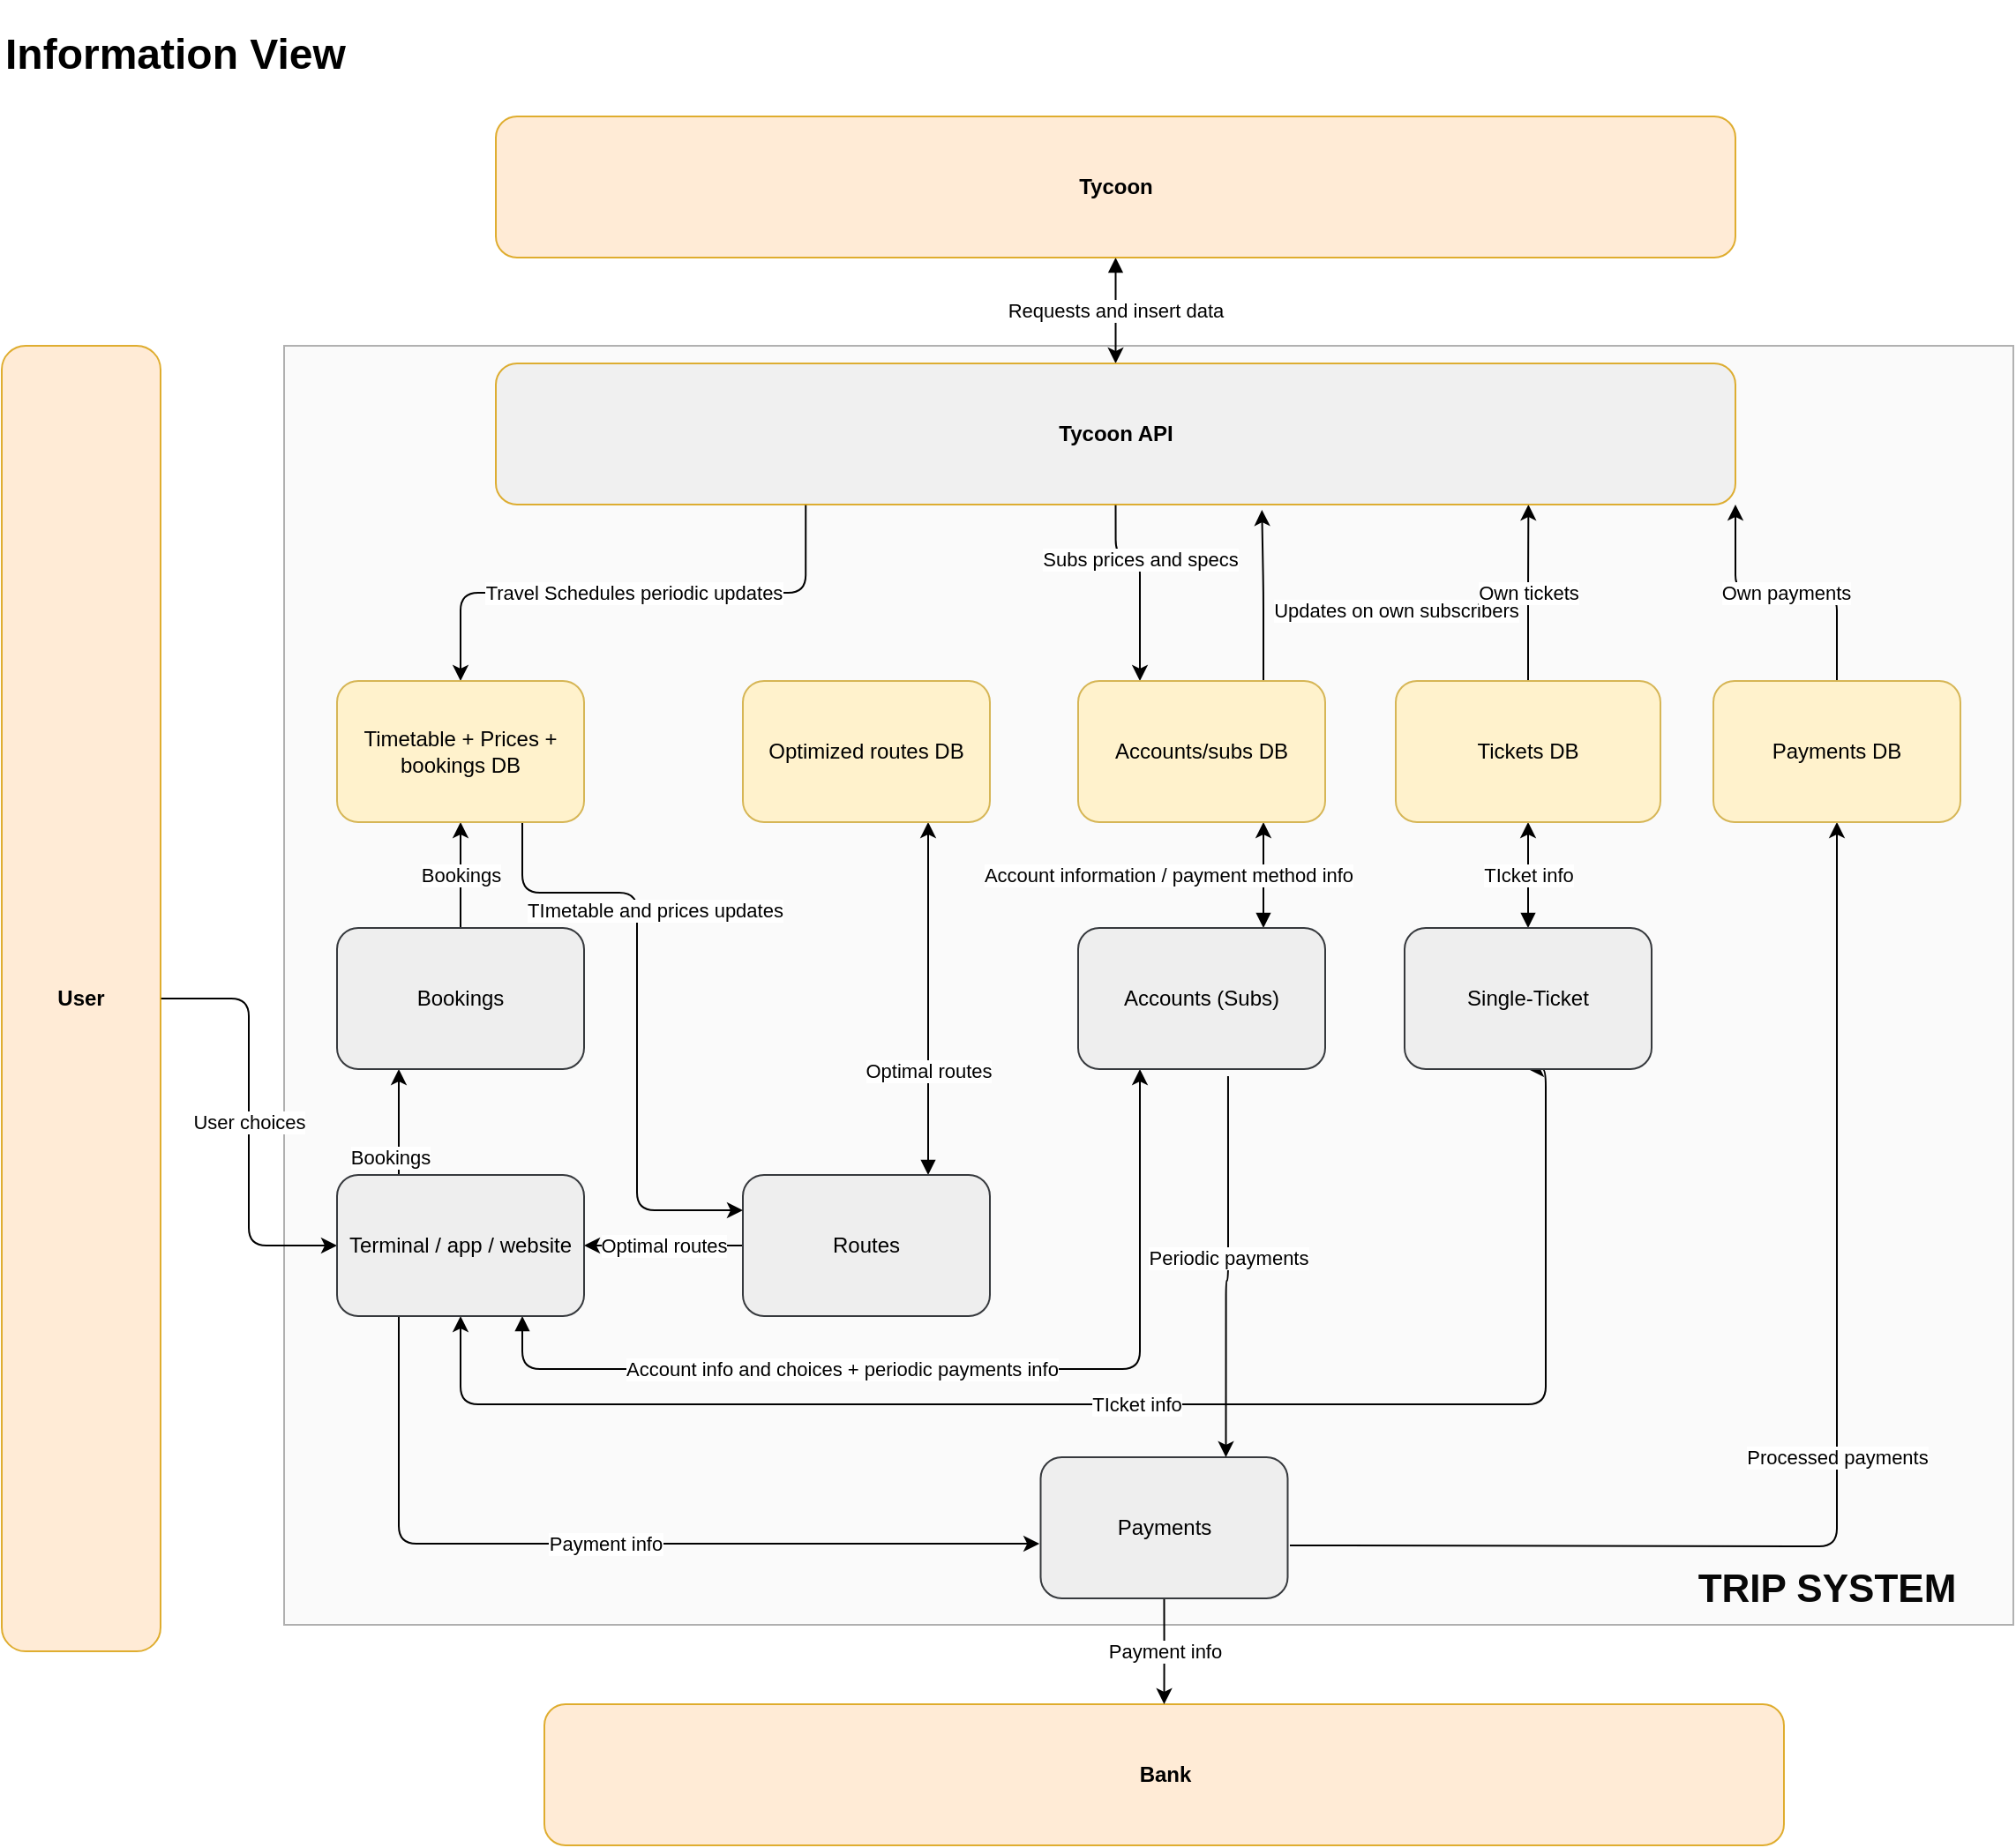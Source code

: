 <mxfile>
    <diagram id="ZQF833xw1EoGUe7-4v3m" name="Page-1">
        <mxGraphModel dx="1721" dy="877" grid="1" gridSize="10" guides="1" tooltips="1" connect="1" arrows="1" fold="1" page="1" pageScale="1" pageWidth="850" pageHeight="1100" math="0" shadow="0">
            <root>
                <mxCell id="0"/>
                <mxCell id="1" parent="0"/>
                <mxCell id="297" value="" style="whiteSpace=wrap;html=1;shadow=0;glass=0;sketch=0;opacity=50;fillColor=#f5f5f5;strokeColor=#666666;fontColor=#333333;" parent="1" vertex="1">
                    <mxGeometry x="290" y="210" width="980" height="725" as="geometry"/>
                </mxCell>
                <mxCell id="366" value="User choices" style="edgeStyle=orthogonalEdgeStyle;html=1;exitX=1;exitY=0.5;exitDx=0;exitDy=0;entryX=0;entryY=0.5;entryDx=0;entryDy=0;startArrow=none;startFill=0;" parent="1" source="298" target="308" edge="1">
                    <mxGeometry relative="1" as="geometry"/>
                </mxCell>
                <mxCell id="298" value="&lt;b&gt;User&lt;/b&gt;" style="rounded=1;whiteSpace=wrap;html=1;fillColor=#ffe6cc;strokeColor=#d79b00;opacity=80;" parent="1" vertex="1">
                    <mxGeometry x="130" y="210" width="90" height="740" as="geometry"/>
                </mxCell>
                <mxCell id="346" value="Account info and choices + periodic payments info" style="edgeStyle=orthogonalEdgeStyle;html=1;exitX=0.75;exitY=1;exitDx=0;exitDy=0;entryX=0.25;entryY=1;entryDx=0;entryDy=0;startArrow=block;startFill=1;" parent="1" source="308" target="330" edge="1">
                    <mxGeometry x="-0.234" relative="1" as="geometry">
                        <Array as="points">
                            <mxPoint x="425" y="790"/>
                            <mxPoint x="775" y="790"/>
                        </Array>
                        <mxPoint as="offset"/>
                    </mxGeometry>
                </mxCell>
                <mxCell id="350" value="TIcket info" style="edgeStyle=orthogonalEdgeStyle;html=1;exitX=0.5;exitY=1;exitDx=0;exitDy=0;entryX=0.5;entryY=1;entryDx=0;entryDy=0;startArrow=classic;startFill=1;" parent="1" source="308" target="347" edge="1">
                    <mxGeometry relative="1" as="geometry">
                        <Array as="points">
                            <mxPoint x="390" y="810"/>
                            <mxPoint x="1005" y="810"/>
                        </Array>
                    </mxGeometry>
                </mxCell>
                <mxCell id="353" value="Bookings" style="edgeStyle=orthogonalEdgeStyle;html=1;exitX=0.25;exitY=0;exitDx=0;exitDy=0;entryX=0.25;entryY=1;entryDx=0;entryDy=0;" parent="1" source="308" target="310" edge="1">
                    <mxGeometry x="-0.667" y="5" relative="1" as="geometry">
                        <mxPoint as="offset"/>
                    </mxGeometry>
                </mxCell>
                <mxCell id="358" value="Payment info" style="edgeStyle=orthogonalEdgeStyle;html=1;exitX=0.25;exitY=1;exitDx=0;exitDy=0;entryX=-0.005;entryY=0.613;entryDx=0;entryDy=0;entryPerimeter=0;" parent="1" source="308" target="327" edge="1">
                    <mxGeometry relative="1" as="geometry"/>
                </mxCell>
                <mxCell id="308" value="Terminal / app / website" style="rounded=1;whiteSpace=wrap;html=1;fillColor=#eeeeee;strokeColor=#36393d;" parent="1" vertex="1">
                    <mxGeometry x="320" y="680" width="140" height="80" as="geometry"/>
                </mxCell>
                <mxCell id="352" value="Bookings" style="edgeStyle=orthogonalEdgeStyle;html=1;exitX=0.5;exitY=0;exitDx=0;exitDy=0;entryX=0.5;entryY=1;entryDx=0;entryDy=0;" parent="1" source="310" target="335" edge="1">
                    <mxGeometry relative="1" as="geometry"/>
                </mxCell>
                <mxCell id="310" value="Bookings" style="rounded=1;whiteSpace=wrap;html=1;fillColor=#eeeeee;strokeColor=#36393d;" parent="1" vertex="1">
                    <mxGeometry x="320" y="540" width="140" height="80" as="geometry"/>
                </mxCell>
                <mxCell id="320" value="&lt;b&gt;Bank&lt;/b&gt;" style="rounded=1;whiteSpace=wrap;html=1;fillColor=#ffe6cc;strokeColor=#d79b00;opacity=80;" parent="1" vertex="1">
                    <mxGeometry x="437.5" y="980" width="702.5" height="80" as="geometry"/>
                </mxCell>
                <mxCell id="338" value="Travel Schedules periodic updates" style="edgeStyle=orthogonalEdgeStyle;html=1;exitX=0.25;exitY=1;exitDx=0;exitDy=0;entryX=0.5;entryY=0;entryDx=0;entryDy=0;" parent="1" source="400" target="335" edge="1">
                    <mxGeometry relative="1" as="geometry">
                        <Array as="points">
                            <mxPoint x="586" y="350"/>
                            <mxPoint x="390" y="350"/>
                        </Array>
                    </mxGeometry>
                </mxCell>
                <mxCell id="365" value="Subs prices and specs" style="edgeStyle=orthogonalEdgeStyle;html=1;exitX=0.5;exitY=1;exitDx=0;exitDy=0;entryX=0.25;entryY=0;entryDx=0;entryDy=0;startArrow=none;startFill=0;" parent="1" source="400" target="333" edge="1">
                    <mxGeometry x="-0.217" relative="1" as="geometry">
                        <Array as="points">
                            <mxPoint x="761" y="330"/>
                            <mxPoint x="775" y="330"/>
                        </Array>
                        <mxPoint as="offset"/>
                    </mxGeometry>
                </mxCell>
                <mxCell id="401" value="Requests and insert data" style="edgeStyle=none;html=1;exitX=0.5;exitY=1;exitDx=0;exitDy=0;entryX=0.5;entryY=0;entryDx=0;entryDy=0;startArrow=block;startFill=1;" edge="1" parent="1" source="323" target="400">
                    <mxGeometry relative="1" as="geometry"/>
                </mxCell>
                <mxCell id="323" value="&lt;b&gt;Tycoon&lt;/b&gt;" style="rounded=1;whiteSpace=wrap;html=1;fillColor=#ffe6cc;strokeColor=#d79b00;opacity=80;" parent="1" vertex="1">
                    <mxGeometry x="410" y="80" width="702.5" height="80" as="geometry"/>
                </mxCell>
                <mxCell id="324" value="&lt;h1&gt;&lt;b&gt;&lt;font color=&quot;#080808&quot;&gt;TRIP SYSTEM&lt;/font&gt;&lt;/b&gt;&lt;/h1&gt;" style="edgeLabel;html=1;align=center;verticalAlign=middle;resizable=0;points=[];labelBackgroundColor=none;" parent="1" vertex="1" connectable="0">
                    <mxGeometry x="1180" y="900" as="geometry">
                        <mxPoint x="-16" y="15" as="offset"/>
                    </mxGeometry>
                </mxCell>
                <mxCell id="359" value="Payment info" style="edgeStyle=orthogonalEdgeStyle;html=1;exitX=0.5;exitY=1;exitDx=0;exitDy=0;" parent="1" source="327" target="320" edge="1">
                    <mxGeometry relative="1" as="geometry"/>
                </mxCell>
                <mxCell id="363" value="Processed payments" style="edgeStyle=orthogonalEdgeStyle;html=1;entryX=0.5;entryY=1;entryDx=0;entryDy=0;" parent="1" target="334" edge="1">
                    <mxGeometry relative="1" as="geometry">
                        <mxPoint x="860" y="890" as="sourcePoint"/>
                    </mxGeometry>
                </mxCell>
                <mxCell id="327" value="Payments" style="rounded=1;whiteSpace=wrap;html=1;fillColor=#eeeeee;strokeColor=#36393d;" parent="1" vertex="1">
                    <mxGeometry x="718.75" y="840" width="140" height="80" as="geometry"/>
                </mxCell>
                <mxCell id="341" value="Optimal routes" style="edgeStyle=orthogonalEdgeStyle;html=1;exitX=0.75;exitY=0;exitDx=0;exitDy=0;entryX=0.75;entryY=1;entryDx=0;entryDy=0;startArrow=block;startFill=1;" parent="1" source="328" target="336" edge="1">
                    <mxGeometry x="-0.412" relative="1" as="geometry">
                        <mxPoint as="offset"/>
                    </mxGeometry>
                </mxCell>
                <mxCell id="345" value="Optimal routes" style="edgeStyle=orthogonalEdgeStyle;html=1;exitX=0;exitY=0.5;exitDx=0;exitDy=0;entryX=1;entryY=0.5;entryDx=0;entryDy=0;" parent="1" source="328" target="308" edge="1">
                    <mxGeometry relative="1" as="geometry"/>
                </mxCell>
                <mxCell id="328" value="Routes" style="rounded=1;whiteSpace=wrap;html=1;fillColor=#eeeeee;strokeColor=#36393d;" parent="1" vertex="1">
                    <mxGeometry x="550" y="680" width="140" height="80" as="geometry"/>
                </mxCell>
                <mxCell id="343" value="Account information / payment method info" style="edgeStyle=orthogonalEdgeStyle;html=1;exitX=0.75;exitY=0;exitDx=0;exitDy=0;entryX=0.75;entryY=1;entryDx=0;entryDy=0;startArrow=block;startFill=1;" parent="1" source="330" target="333" edge="1">
                    <mxGeometry y="54" relative="1" as="geometry">
                        <mxPoint as="offset"/>
                    </mxGeometry>
                </mxCell>
                <mxCell id="361" value="Periodic payments" style="edgeStyle=orthogonalEdgeStyle;html=1;exitX=0.607;exitY=1.05;exitDx=0;exitDy=0;entryX=0.75;entryY=0;entryDx=0;entryDy=0;exitPerimeter=0;" parent="1" source="330" target="327" edge="1">
                    <mxGeometry x="-0.053" relative="1" as="geometry">
                        <Array as="points">
                            <mxPoint x="824" y="740"/>
                        </Array>
                        <mxPoint as="offset"/>
                    </mxGeometry>
                </mxCell>
                <mxCell id="330" value="Accounts (Subs)" style="rounded=1;whiteSpace=wrap;html=1;fillColor=#eeeeee;strokeColor=#36393d;" parent="1" vertex="1">
                    <mxGeometry x="740" y="540" width="140" height="80" as="geometry"/>
                </mxCell>
                <mxCell id="339" value="Updates on own subscribers" style="edgeStyle=orthogonalEdgeStyle;html=1;exitX=0.75;exitY=0;exitDx=0;exitDy=0;entryX=0.618;entryY=1.038;entryDx=0;entryDy=0;entryPerimeter=0;" parent="1" source="333" target="400" edge="1">
                    <mxGeometry x="-0.182" y="-75" relative="1" as="geometry">
                        <mxPoint as="offset"/>
                    </mxGeometry>
                </mxCell>
                <mxCell id="333" value="Accounts/subs DB" style="rounded=1;whiteSpace=wrap;html=1;fillColor=#fff2cc;strokeColor=#d6b656;" parent="1" vertex="1">
                    <mxGeometry x="740" y="400" width="140" height="80" as="geometry"/>
                </mxCell>
                <mxCell id="369" value="Own payments" style="edgeStyle=orthogonalEdgeStyle;html=1;exitX=0.5;exitY=0;exitDx=0;exitDy=0;entryX=1;entryY=1;entryDx=0;entryDy=0;startArrow=none;startFill=0;" parent="1" source="334" target="400" edge="1">
                    <mxGeometry relative="1" as="geometry"/>
                </mxCell>
                <mxCell id="334" value="Payments DB" style="rounded=1;whiteSpace=wrap;html=1;fillColor=#fff2cc;strokeColor=#d6b656;" parent="1" vertex="1">
                    <mxGeometry x="1100" y="400" width="140" height="80" as="geometry"/>
                </mxCell>
                <mxCell id="354" value="TImetable and prices updates" style="edgeStyle=orthogonalEdgeStyle;html=1;exitX=0.75;exitY=1;exitDx=0;exitDy=0;entryX=0;entryY=0.25;entryDx=0;entryDy=0;" parent="1" source="335" target="328" edge="1">
                    <mxGeometry x="-0.333" y="10" relative="1" as="geometry">
                        <Array as="points">
                            <mxPoint x="425" y="520"/>
                            <mxPoint x="490" y="520"/>
                            <mxPoint x="490" y="700"/>
                        </Array>
                        <mxPoint as="offset"/>
                    </mxGeometry>
                </mxCell>
                <mxCell id="335" value="Timetable + Prices + bookings DB" style="rounded=1;whiteSpace=wrap;html=1;fillColor=#fff2cc;strokeColor=#d6b656;" parent="1" vertex="1">
                    <mxGeometry x="320" y="400" width="140" height="80" as="geometry"/>
                </mxCell>
                <mxCell id="336" value="Optimized routes DB" style="rounded=1;whiteSpace=wrap;html=1;fillColor=#fff2cc;strokeColor=#d6b656;" parent="1" vertex="1">
                    <mxGeometry x="550" y="400" width="140" height="80" as="geometry"/>
                </mxCell>
                <mxCell id="351" value="TIcket info" style="edgeStyle=orthogonalEdgeStyle;html=1;exitX=0.5;exitY=0;exitDx=0;exitDy=0;entryX=0.5;entryY=1;entryDx=0;entryDy=0;startArrow=block;startFill=1;" parent="1" source="347" target="348" edge="1">
                    <mxGeometry relative="1" as="geometry">
                        <mxPoint as="offset"/>
                    </mxGeometry>
                </mxCell>
                <mxCell id="347" value="Single-Ticket" style="rounded=1;whiteSpace=wrap;html=1;fillColor=#eeeeee;strokeColor=#36393d;" parent="1" vertex="1">
                    <mxGeometry x="925" y="540" width="140" height="80" as="geometry"/>
                </mxCell>
                <mxCell id="368" value="Own tickets" style="edgeStyle=orthogonalEdgeStyle;html=1;exitX=0.5;exitY=0;exitDx=0;exitDy=0;entryX=0.833;entryY=1;entryDx=0;entryDy=0;startArrow=none;startFill=0;entryPerimeter=0;" parent="1" source="348" target="400" edge="1">
                    <mxGeometry relative="1" as="geometry"/>
                </mxCell>
                <mxCell id="348" value="Tickets DB" style="rounded=1;whiteSpace=wrap;html=1;fillColor=#fff2cc;strokeColor=#d6b656;" parent="1" vertex="1">
                    <mxGeometry x="920" y="400" width="150" height="80" as="geometry"/>
                </mxCell>
                <mxCell id="399" value="&lt;h1&gt;Information View&lt;/h1&gt;" style="text;strokeColor=none;align=left;fillColor=none;html=1;verticalAlign=middle;whiteSpace=wrap;rounded=0;" parent="1" vertex="1">
                    <mxGeometry x="130" y="30" width="670" height="30" as="geometry"/>
                </mxCell>
                <mxCell id="400" value="&lt;b&gt;Tycoon API&lt;/b&gt;" style="rounded=1;whiteSpace=wrap;html=1;fillColor=#EEEEEE;strokeColor=#d79b00;opacity=80;" vertex="1" parent="1">
                    <mxGeometry x="410" y="220" width="702.5" height="80" as="geometry"/>
                </mxCell>
            </root>
        </mxGraphModel>
    </diagram>
</mxfile>